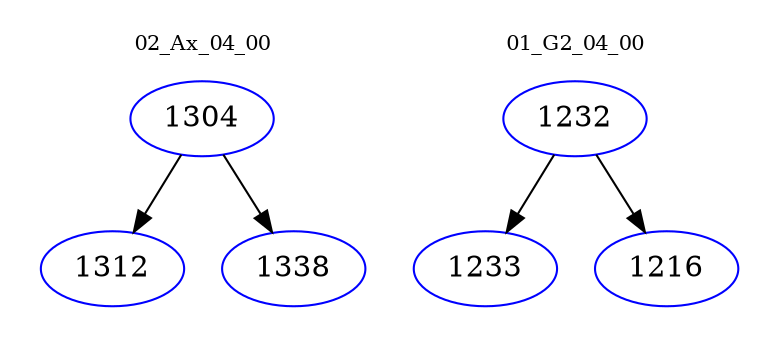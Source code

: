digraph{
subgraph cluster_0 {
color = white
label = "02_Ax_04_00";
fontsize=10;
T0_1304 [label="1304", color="blue"]
T0_1304 -> T0_1312 [color="black"]
T0_1312 [label="1312", color="blue"]
T0_1304 -> T0_1338 [color="black"]
T0_1338 [label="1338", color="blue"]
}
subgraph cluster_1 {
color = white
label = "01_G2_04_00";
fontsize=10;
T1_1232 [label="1232", color="blue"]
T1_1232 -> T1_1233 [color="black"]
T1_1233 [label="1233", color="blue"]
T1_1232 -> T1_1216 [color="black"]
T1_1216 [label="1216", color="blue"]
}
}
